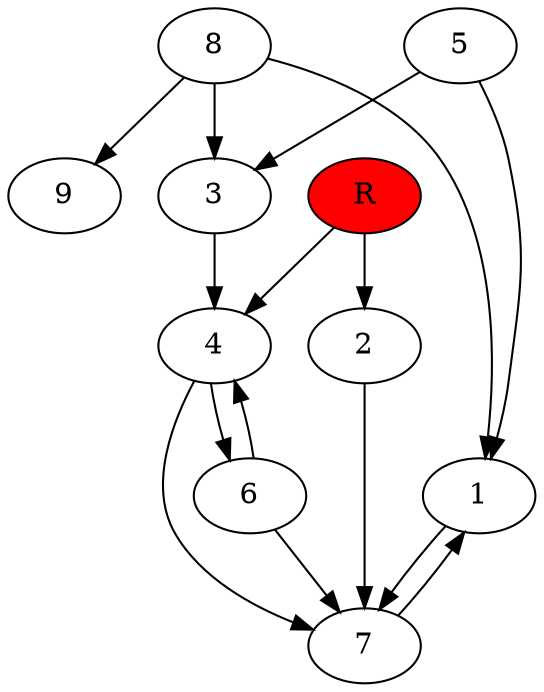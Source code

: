 digraph prb29360 {
	1
	2
	3
	4
	5
	6
	7
	8
	R [fillcolor="#ff0000" style=filled]
	1 -> 7
	2 -> 7
	3 -> 4
	4 -> 6
	4 -> 7
	5 -> 1
	5 -> 3
	6 -> 4
	6 -> 7
	7 -> 1
	8 -> 1
	8 -> 3
	8 -> 9
	R -> 2
	R -> 4
}
